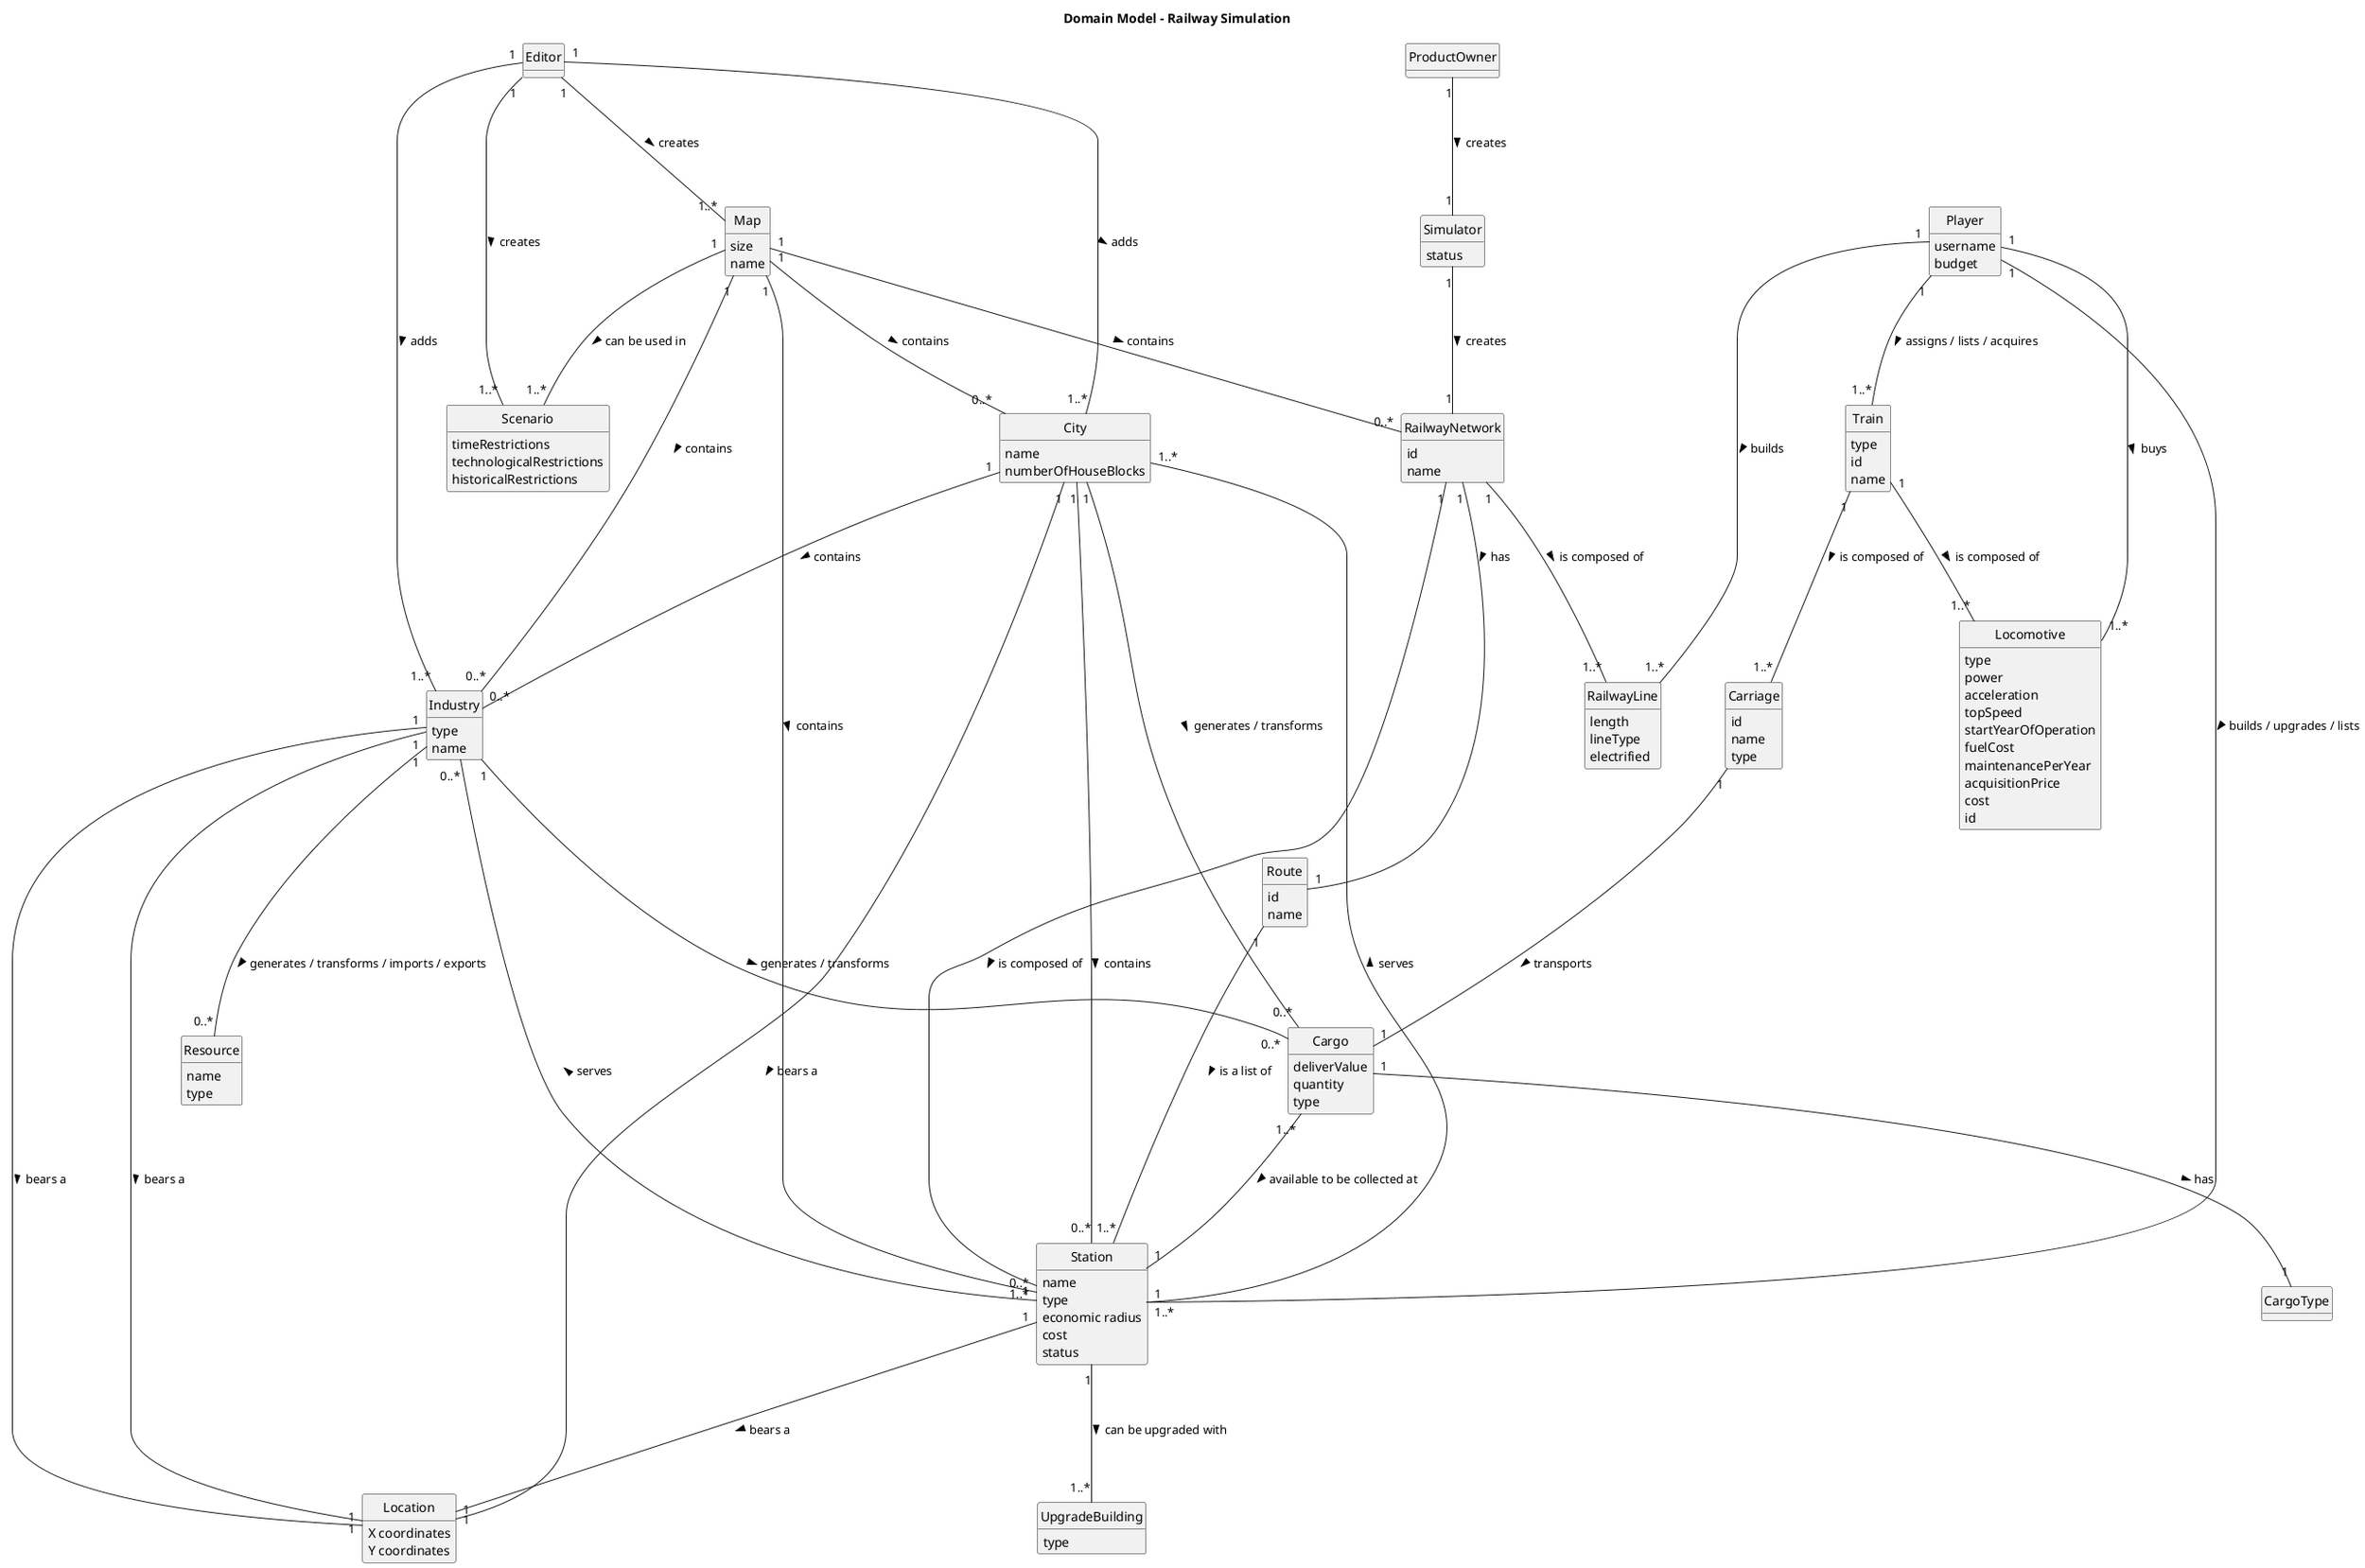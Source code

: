 @startuml

skinparam monochrome true
skinparam packageStyle rectangle
skinparam shadowing false
skinparam classAttributeIconSize 0
hide circle
hide methods

title Domain Model - Railway Simulation

class Map {
size
name
}

class City {
   name
   numberOfHouseBlocks
}

class Location{
X coordinates
Y coordinates
}

class Industry{
type
name
}

class Resource{
name
type
}

class Scenario{
    timeRestrictions
    technologicalRestrictions
    historicalRestrictions
}

class ProductOwner{

}

class Editor{

}

class Player{
username
budget
}

class Simulator{
status
}

class RailwayNetwork{
id
name
}

class Station{
name
type
economic radius
cost
status
}

class Train{
type
id
name
}

class Route{
id
name
}

class Cargo{
deliverValue
quantity
type
}

class RailwayLine{
length
lineType
electrified
}

class Locomotive{
type
power
acceleration
topSpeed
startYearOfOperation
fuelCost
maintenancePerYear
acquisitionPrice
cost
id
}

class Carriage{
id
name
type
}

class UpgradeBuilding{
type
}


Editor "1" --- "1..*" Map : creates >
Editor "1" --- "1..*" Scenario: creates >
Editor "1" --- "1..*" Industry : adds >
Editor "1" --- "1..*" City : adds >
Player "1" --- "1..*" Station : builds / upgrades / lists >
Player "1" --- "1..*" RailwayLine : builds >
Player "1" --- "1..*" Locomotive : buys >
Player "1" --- "1..*" Train : assigns / lists / acquires >
ProductOwner "1" --- "1" Simulator : creates >
Map "1" --- "0..*" City : contains >
Map "1" --- "0..*" RailwayNetwork : contains >
Map "1" --- "1..*" Scenario : can be used in >
' Scenario "1" --- "1" Map : uses >
Map "1" --- "0..*" Station : contains >
Map "1" --- "0..*" Industry : contains >
City "1" --- "1" Location : bears a >
Industry "1" --- "1" Location : bears a >
Station "1" --- "1" Location : bears a >
City "1" --- "0..*" Station : contains >
Industry "1" --- "1" Location : bears a >
City "1" --- "0..*" Industry : contains >
Industry "1" --- "0..*" Resource : generates / transforms / imports / exports >
Simulator "1" --- "1" RailwayNetwork : creates >
RailwayNetwork "1" --- "1..*" Station : is composed of >
Station "1" --- "1..*" City : serves >
Station "1" --- "0..*" Industry : serves >
RailwayNetwork "1" --- "1..*" RailwayLine : is composed of >
RailwayNetwork "1" --- "1" Route : has >
Cargo "1..*" --- "1" Station : available to be collected at >
Cargo "1" --- "1" CargoType : has >
City "1" --- "0..*" Cargo : generates / transforms >
Industry "1" --- "0..*" Cargo : generates / transforms >
Station "1" --- "1..*" UpgradeBuilding : can be upgraded with >
Train "1" --- "1..*" Locomotive : is composed of >
Train "1" --- "1..*" Carriage : is composed of >
Carriage "1" --- "1" Cargo : transports >
Route "1" --- "1..*" Station : is a list of >

@enduml